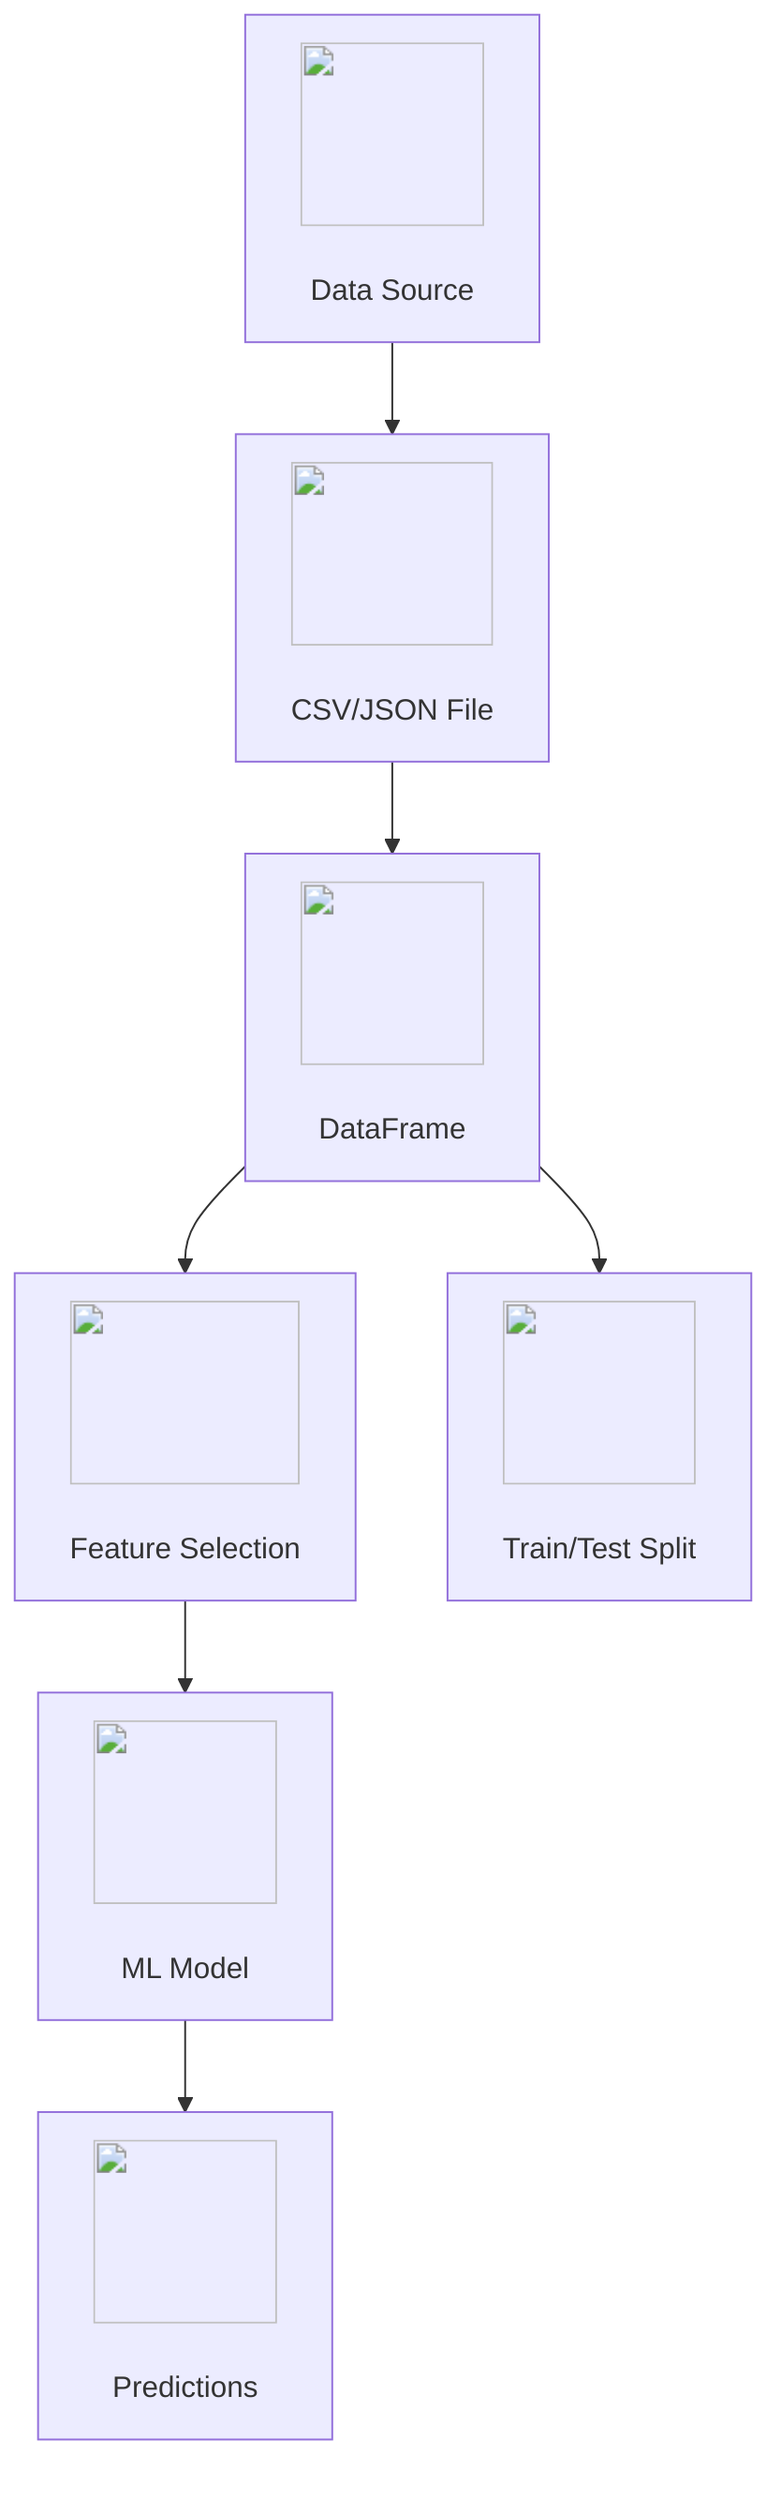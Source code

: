 graph TD;
    A["<img src='icons/database.svg' width=100 height=100/> <br/> Data Source"] --> B["<img src='icons/file.svg' width=100 height=100/> <br/> CSV/JSON File"];
    B --> C["<img src='icons/table.svg' width=100 height=100/> <br/> DataFrame"];
    C --> D["<img src='icons/column_split.svg' width=100 height=100/> <br/> Feature Selection"];
    C --> E["<img src='icons/row_split.svg' width=100 height=100/> <br/> Train/Test Split"];
    D --> F["<img src='icons/brain.svg' width=100 height=100/> <br/> ML Model"];
    F --> G["<img src='icons/image.svg' width=100 height=100/> <br/> Predictions"];